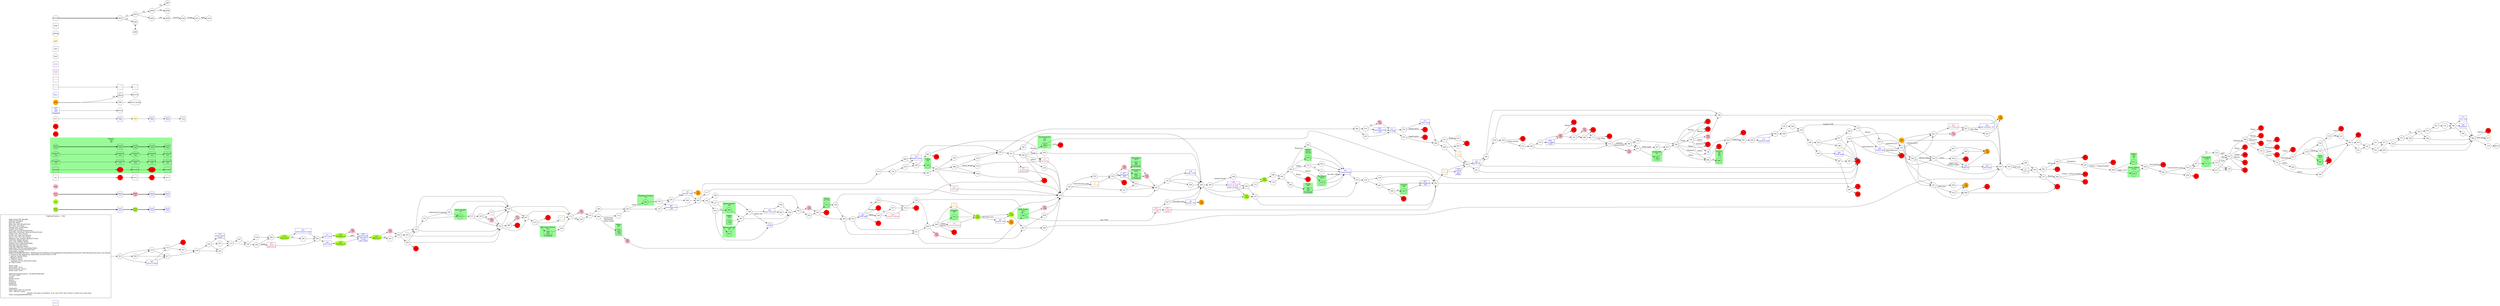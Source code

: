 digraph {
	// graph defaults
	rankdir=LR
	mclimit=50
	nodesep=.3 // changes horizontal separation of nodes
	ranksep=.4 // changes vertical separation of nodes
	node [height=.7
		width=.7
		shape=ellipse
		margin=0]
	edge[weight=5]
	stylesheet="../style.css"
	
	subgraph ShopMenu {
		node [fontcolor = "purple" shape = "rect" margin = 0.1]
		menu
	}

	// a box for a graph label
	// note that you can override the defaults set above
	title [label = "Fighting Fantasy --: Title\n\n \
		Light Green Fill: Benefits\l \
		Pink Fill: Penalties\l \
		Red Fill: Death\l \
		Blue Text: Key Items/Events\l \
		Red Text: Lost Items\l \
		Orange Text: Codewords\l \
		Purple Text: Shops\l \
		Blue Line: Forced Items/Events\l \
		Light Blue Text/Line: Optional Items/Events\l \
		Purple Line: Dice Events\l \
		Green Line: Stat Test Passed\l \
		Brown Line: Stat Test Failed\l \
		Magenta Line: Combat Related Events\l \
		Grey Text: Riddle Answer\l \
		Grey Line: Hidden Option\l \
		Orange Line: Codewords/Spells\l \
		Red Line: Possible Error\l \
		Gold Fill: Required Nodes\l \
		Light Blue Fill: Recommended Nodes\l \
		Gold Outline: Recommended Path\l \
		Green Box: Combat\l \
		SK/ST/LK/AT/AR/TM/CW/CL: Skill/Stamina/Luck/Attack Strength/Attack Round/Time/Consecutive Win Round/Consecutive Lose Round\l \
		?: Chance of this happening, depending on instructions in text\l \
		*: Special Combat Rules\l \
		-: Negative Status\l \
		+: Positive Status\l \
		^: Damage can be reduced by items\l \
		@: Take 2 items\l\l \
		Starts with:\l \
		Initial Skill: 1d+6\l \
		Initial Stamina: 2d+12\l \
		Initial Luck: 1d+6\l\l \
		skill/stamina/luck potion: +all SK/ST/LK&1ILK\l \
		10 meal: +4ST\l \
		sword\l \
		leather armor\l \
		lantern\l \
		tinderbox\l \
		backpack\l \
		2d+6 gold\l\l \
		Comments:\l \
		024*: Same stats as yourself\l \
		125*: -2ST per round\l \
		brooch: Can open it anywhere. If so, go to 343, then return to where you came from.
		Order: item/gold/AT/SK/ST/LK\l \
		"
		shape = "box"
		margin = 0.1]
		
	subgraph Boost {
		node [style = "filled" color = "greenyellow"]
		boo1 [label = "\N\n text"]
		boo3 [label = "\N\n text"]
		037 [label = "\N\n +2ST"]
		107 [label = "\N\n ISK=1d+4"]
		170 [label = "\N\n ILK=1d+6"]
		223 [label = "\N\n IST=2d+12"]
		245 [label = "\N\n +2LK"]
		286 [label = "\N\n +2ST"]
		357 [label = "\N\n IST=2d+12"]
		375 [label = "\N\n +4ST"]
		bstt
	}

	subgraph Damage {
		node [style = "filled" color = "pink"]
		dam1 [label = "\N\n text"]
		dam3 [label = "\N\n text"]
		060 [label = "\N\n -2ST"]
		090 [label = "\N\n -2ST"]
		130 [label = "\N\n -1ST"]
		139 [label = "\N\n -1SK"]
		184 [label = "\N\n -2ST"]
		130 [label = "\N\n -1ST"]
		201 [label = "\N\n -1ST"]
		204 [label = "\N\n -1ST"]
		218 [label = "\N\n -1ST"]
		260 [label = "\N\n -1ST"]
		274 [label = "\N\n -1ST"]
		316 [label = "\N\n -3ST"]
		340 [label = "\N\n -1ST"]
		354 [label = "\N\n -2ST"]
		358 [label = "\N\n -2ST"]
		371 [label = "\N\n -1ST"]
		374 [label = "\N\n -3ST"]
		399 [label = "\N\n -2ST"]
		ddgg
	}
	
	subgraph Death {
		node [style = "filled" color = "red"]
		ddt
		ddt2
		monddt
		monddt2
		005
		009
		013
		027
		028
		029
		031
		036
		038
		040
		046
		057
		072
		073
		082
		088
		091
		096
		098
		100
		120
		136
		140
		145
		146
		157
		174
		195
		196
		199
		203
		214
		219
		230
		235
		238
		246
		248
		249
		250
		283
		300
		304
		308
		311
		313
		320
		322
		335
		339
		353
		364
		368
		377
		385
		394
		395
		398
		ddtt
	}

	subgraph Key_Item {
		node [fontcolor = "blue" shape = "rect"]
		key1 [label = "\N\n info" tooltip = "info text"]
		key2 [label = "\N\n text"]
		key3 [label = "\N\n text"]
		key4 [fontcolor = "crimson" label = "\N\n -text"]
		boo2 [class = "bst" label = "\N\n text"]
		boo4 [class = "bst" label = "\N\n text"]
		boo5 [class = "bst" label = "\N\n text"]
		dam2 [class = "ddg" label = "\N\n text"]
		dam4 [class = "ddg" label = "\N\n text"]
		dam5 [class = "ddg" label = "\N\n text"]
		opt
		opt2 [class = "bst"]
		opt3 [class = "bst"]
		023 [class = "ddg" label = "\N\n bejewelled box\n -2ST"]
		030 [label = "\N\n greatsword\n haversack\n 5 meal\n roll 1 dice"]
		054 [label = "\N\n Merzei"]
		058 [fontcolor = "crimson" label = "\N\n -all items\n knife"]
		059 [class = "bst" label = "\N\n clay effigy\n +2ST"]
		065 [label = "\N\n silvery wound"]
		079 [label = "\N\n soggy scroll"]
		080 [label = "\N\n 1000 gold"]
		086 [fontcolor = "crimson" label = "\N\n -all weapons"]
		087 [label = "\N\n multicoloured scales"]
		099 [fontcolor = "crimson" label = "\N\n -brooch (Izkhao)"]
		114 [label = "\N\n snapped shaft"]
		121 [label = "\N\n roll 2 dice"]
		138 [label = "\N\n sword/\n axe/\n knife"]
		147 [label = "\N\n short sword\n shield"]
		152 [label = "\N\n brooch: 343"]
		154 [label = "\N\n bandit tattoo"]
		155 [fontcolor = "crimson" label = "\N\n -Merzei"]
		161 [label = "\N\n 25 gold"]
		173 [fontcolor = "crimson" label = "\N\n -all items"]
		187 [label = "\N\n brooch: 343"]
		200 [label = "\N\n roll 2 dice"]
		202 [label = "\N\n Chang whistle"]
		227 [class = "ddg" label = "\N\n dropped?\n -2ST"]
		237 [class = "ddg" label = "\N\n -2ST\n -4AT?\n (weapon)"]
		247 [class = "ddg" label = "\N\n shrivelled claw\n -2ST"]
		252 [class = "ddg" label = "\N\n battleplans\n -2ST"]
		262 [label = "\N\n 3000 gold"]
		269 [label = "\N\n meet merzei?"]
		275 [label = "\N\n silken mask"]
		277 [label = "\N\n Izkhao"]
		284 [label = "\N\n Credas idol"]
		321 [class = "bst" fontcolor = "crimson" label = "\N\n -shield\n ILK=1d+6"]
		325 [label = "\N\n brooch: 343"]
		326 [label = "\N\n small jar"]
		331 [label = "\N\n scroll?"]
		342 [label = "\N\n jade talisman: 237"]
		345 [fontcolor = "crimson" label = "\N\n -all items"]
		356 [fontcolor = "crimson" label = "\N\n -haversack\n -greatsword"]
		373 [label = "\N\n ears ring"]
		376 [fontcolor = "crimson" label = "\N\n -brooch (Izkhao)"]
		381 [class = "ddg" fontcolor = "crimson" label = "\N\n -all items\n -1SK"]
		383 [label = "\N\n lead army"]
		400 [label = "\N\n splinter"]
		kkyy
	}
	
	subgraph Key_Word {
		node [fontcolor = "grey" shape = "rect"]
		wrd1 [label = "\N\n text"]
		wrd2 [label = "\N\n text"]
		wrd3 [label = "\N\n text"]
		wwdd
	}
	
	subgraph Skill {
		node [fontcolor = "orange" shape = "rect"]
		047 [label = "\N\n Tiaohe"]
		105 [label = "\N\n Baopo"]
		118 [label = "\N\n Tiaohe"]
		281 [label = "\N\n Shangsuo"]
		397 [label = "\N\n Biantai"]
		wwdd
	}
	
	subgraph Shop {
		node [fontcolor = "purple" shape = "rect"]
		shop1 [label = "\N\n text"]
		205 [label = "\N\n sword: 100 gold\l meal: 30 gold\l meal: 30 gold\l"]
		shpp
	}
	
	subgraph Combat {
		style = "filled" color = "palegreen"
		subgraph cluster_00 {
			label = "Monster\n 0/0\n 0/0"
			mon1 [label = "\N\n text"]
			mon2 [shape = "rect" class = "kky" label = "\N\n text"]
			mon3 [label = "\N\n text"]
			mon4 [shape = "rect" class = "kky" label = "\N\n text"]
			mon5 [shape = "rect" class = "kky" label = "\N\n text"]
			monboo1 [class = "bst" label = "\N\n text"]
			monboo2 [shape = "rect" class = "bst kky" label = "\N\n text"]
			monboo3 [class = "bst" label = "\N\n text"]
			monboo4 [shape = "rect" class = "bst kky" label = "\N\n text"]
			monboo5 [shape = "rect" class = "bst kky" label = "\N\n text"]
			mondam1 [class = "ddg" label = "\N\n text"]
			mondam2 [shape = "rect" class = "ddg kky" label = "\N\n text"]
			mondam3 [class = "ddg" label = "\N\n text"]
			mondam4 [shape = "rect" class = "ddg kky" label = "\N\n text"]
			mondam5 [shape = "rect" class = "ddg kky" label = "\N\n text"]
			monopt [shape = "rect" class = "bst kky"]
			monddt
			monopt2 [shape = "rect" class = "bst kky"]
			monddt2
			monopt3 [shape = "rect" class = "bst kky"]
		}
		
		subgraph cluster_01 {
			label = "Soldier\n 6/5\n 5/6"
			011
		}
		
		subgraph cluster_02 {
			label = "Blinded Bandit\n 4/6"
			021
		}
		
		subgraph cluster_03 {
			label = "Mirror Image*\n ?/?"
			024
		}
		
		subgraph cluster_04 {
			label = "Feior\n 9/14"
			064
		}
		
		subgraph cluster_05 {
			label = "Robber\n Slaver\n 5/6 4/8"
			075
		}
		
		subgraph cluster_06 {
			label = "Shael-Beast\n 6/14"
			085 [shape = "rect" class = "kky" label = "\N\n -4AT?\n (!weapon)"]
		}
		
		subgraph cluster_07 {
			label = "Velkos\n 6/6"
			103 [class = "ddg" label = "\N\n -4AT\n -1ST"]
		}
		
		subgraph cluster_08 {
			label = "Velkos\n 6/6"
			109
		}
		
		subgraph cluster_09 {
			label = "Velkos\n 4/10"
			110 [class = "ddg" label = "\N\n -1ST"]
		}
		
		subgraph cluster_10 {
			label = "Sturramak\n 11/25"
			111
		}
		
		subgraph cluster_11 {
			label = "Polybleb*\n 5/7"
			125
		}
		
		subgraph cluster_12 {
			label = "Tamroth\n 6/8"
			135
		}
		
		subgraph cluster_13 {
			label = "Soseki\n 8/8"
			149 [shape = "rect" class = "kky" label = "\N\n -4AT?\n (!weapon)"]
		}
		
		subgraph cluster_14 {
			label = "Jungle Man\n 5/7"
			181 [label = "\N\n -4AT"]
		}
		
		subgraph cluster_15 {
			label = "Mutated Bandit\n 7/5\n 6/4"
			190 [label = "\N\n -4AT"]
		}
		
		subgraph cluster_16 {
			label = "Slaver\n 6/7 7/8"
			213
		}
		
		subgraph cluster_17 {
			label = "Feior's Officer\n 11/13"
			224
		}
		
		subgraph cluster_18 {
			label = "Man-Horse Mutant\n 8/11"
			228 [shape = "rect" class = "kky" label = "\N\n -4AT?\n (!weapon)"]
		}
		
		subgraph cluster_19 {
			label = "Pool Beast\n 10/15"
			270
		}
		
		subgraph cluster_20 {
			label = "Kreehul\n 6/8\n 5/8\n 7/7"
			289
		}
		
		subgraph cluster_21 {
			label = "Slave Trader\n 7/6"
			298
		}
		
		subgraph cluster_22 {
			label = "Jungle Man\n 5/7 6/6"
			298
		}
		
		subgraph cluster_23 {
			label = "Blinded Bandit\n 4/8"
			363
		}
		
		subgraph cluster_24 {
			label = "Shael-Beast\n 6/14"
			382 [shape = "rect" class = "kky" label = "\N\n -4AT?\n (!weapon)"]
		}
		
		subgraph cluster_25 {
			label = "Maddened Criminal\n 7/5"
			392
		}
		
		cbtt
	}
	
	subgraph Area_1 {
		node [style = "filled" color = "orange" fixedsize = true label = "To\n 343"]
		343 [label = "\N"]
		343.1
		343.2
		343.3
	}
	
	subgraph Area_2 {
		node [style = "filled" color = "orange" fixedsize = true label = "To\n 106"]
		106 [label = "\N"]
		106.1
		106.2
		106.3
	}
	
	subgraph Optional {
		node [shape = "rect" class = "opt kky"]
		opt [class = "opt kky"]
		monopt [class = "opt kky"]
		opt2 [class = "opt kky"]
		monopt2 [class = "opt kky"]
		opt3 [class = "opt kky"]
		monopt3 [class = "opt kky"]
		optt
	}
	
	subgraph Path {
		node [class = "path" penwidth = 3 color = "gold"]
		txt2
		key2 [class = "path"]
		wrd2 [class = "path"]
		key3
		wrd3
		boo3 [class = "path"]
		boo4 [class = "path bst"]
		boo5
		dam3 [class = "path"]
		dam4 [class = "path ddg"]
		dam5
		monboo3 [class = "path bst"]
		monboo4 [class = "path bst kky"]
		monboo5
		mondam3 [class = "path ddg"]
		mondam4 [class = "path ddg kky"]
		mondam5
		mon3 [class = "path"]
		mon4 [class = "path kky"]
		ddt2 [class = "path"]
		opt3 [class = "path opt kky"]
		monddt2 [class = "path"]
		monopt3 [class = "path opt kky"]
		pptt
	}
	
	subgraph Required {
		node [shape = "rect" class = "req kky"]
		key3 [class = "req kky"]
		wrd3 [class = "req kky"]
		boo5 [class = "req kky"]
		dam5 [class = "req kky"]
		monboo5 [class = "req kky"]
		mondam5 [class = "req kky"]
		mon5 [class = "req kky"]
		ending [class = "req" shape = "octagon"]
		071 [class = "req" shape = "octagon"]
	}
	
	subgraph Required2 {
		node [shape = "rect" class = "req2 kky"]
		req2 [class = "req2 kky"]
	}
	
	mon1 -> mon2 -> mon3 -> mon4 -> mon5 [penwidth = 3]
	boo1 -> boo2 -> boo3 -> boo4 -> boo5 [penwidth = 3]
	dam1 -> dam2 -> dam3 -> dam4 -> dam5 [penwidth = 3]
	txt1 -> key1 -> txt2 -> key2 -> key3 -> key4
	wrd1 -> wrd2 -> wrd3
	opt -> ddt -> opt2 -> ddt2 -> opt3
	monboo1 -> monboo2 -> monboo3 -> monboo4 -> monboo5
	mondam1 -> mondam2 -> mondam3 -> mondam4 -> mondam5
	monopt -> monddt -> monopt2 -> monddt2 -> monopt3

	myTitle -> z001 [penwidth = 3]
	z001 -> z002 [class = "dice" label = "1-3"]
	z001 -> z003 [class = "dice" label = "4-6"]
	z002 -> z004 [class = "pass" label = "LK"]
	z002 -> z005 [class = "fail"]
	z003 -> z006 [dir = "both"]
	z004 -> z007 [class = "req" label = "req"]
	z004 -> z008 [class = "opt" label = "-opt"]
	z005 -> z009 [class = "info" label = "info"]
	z009 -> z010 [class = "err" label = "error(?)"]
	z010 -> z011 [class = "cbt" label = "escape"]
	z011 -> z012 [class = "skl" label = "spell"]
	{
		rank = same
		z003
		z006
	}
	
	title -> 001
	001 -> 065
	001 -> 142
	001 -> 360
	002 -> 047
	002 -> 029
	003 -> 061
	003 -> 137
	004 -> 239
	005
	006 -> return_brooch
	007 -> 219
	007 -> 159
	008 -> 354
	008 -> 280
	009
	010 -> 175
	010 -> 097
	011 -> 169
	012 -> 356
	012 -> 182
	012 -> 258
	013
	014 -> 363 [class = "pass" label = "LK"]
	014 -> 331 [class = "fail"]
	015 -> 165
	016 -> 326
	016 -> 221
	017 -> 329
	017 -> 029
	018 -> 390
	019 -> 158
	019 -> 361
	020 -> 174
	020 -> 339
	021 -> 387
	022 -> 377 [class = "req" label = "bejewelled box"]
	022 -> 119
	023 -> 161
	024 -> 272
	025 -> 264
	026 -> 202
	027
	028
	029
	030 -> 107
	031
	032 -> 372
	032 -> 262
	033 -> 391 [class = "req" label = "small jar"]
	033 -> 214
	034 -> 292
	034 -> 247
	035 -> 382
	035 -> 361
	036
	037 -> 067
	037 -> 019
	038
	039 -> 283
	039 -> 132
	039 -> 379
	040
	041 -> 238
	042 -> 285
	042 -> 146
	042 -> 213
	043 -> 255 [class = "req" label = "clay effigy"]
	043 -> 342
	044 -> 286
	045 -> 232
	045 -> 215
	045 -> 117
	046
	047 -> 138
	047 -> 016
	048 -> 185
	049 -> 112
	049 -> 197
	050 -> 200
	050 -> 121
	051 -> 165
	052 -> 186
	052 -> 302
	053 -> 202
	054 -> 383
	054 -> 106.1
	055 -> 147
	055 -> 347
	055 -> 265
	056 -> 263
	057
	058 -> 002
	059 -> 399
	059 -> 131
	060 -> 019
	061 -> 346 [class = "req" label = "Merzei"]
	061 -> 250
	062 -> 239
	063 -> 238
	064 -> 219
	065 -> 217
	065 -> 315
	066 -> 289 [class = "pass" label = "LK"]
	066 -> 157 [class = "fail"]
	067 -> 305
	067 -> 209
	068 -> 311
	068 -> 335
	069 -> 154
	069 -> 369
	070 -> 310
	071
	072
	073
	074 -> 312
	075 -> 202
	076 -> 324
	076 -> 148
	077 -> 233 [class = "pass" label = "3dST"]
	077 -> 129 [class = "fail"]
	078 -> 384
	078 -> 189
	079 -> 263
	080 -> 029
	080 -> 126
	081 -> 299
	081 -> 252
	082
	083 -> 219
	084 -> 398
	084 -> 173
	085 -> 218
	086 -> 043
	087 -> 050
	088
	089 -> 290
	089 -> 210
	090 -> 148
	091
	092 -> 183 [class = "req" label = "multicoloured scales"]
	092 -> 259
	093 -> 175
	094 -> 028 [class = "req" label = "Credas + Sitting Prophet"]
	094 -> 304
	095 -> 243
	095 -> 319
	096
	097 -> 212
	097 -> 175
	098
	099 -> 312
	100
	101 -> 035
	101 -> 361
	102 -> 219
	102 -> 264
	103 -> 060
	104 -> 266 [class = "pass" label = "LK"]
	104 -> 316 [class = "fail"]
	105 -> 245
	106 -> 191
	106 -> 279 [class = "opt" label = "Merzei name"]
	106 -> 216
	106 -> 349
	106 -> 261
	107 -> 303 [class = "pass" label = "SK"]
	107 -> 204 [class = "fail"]
	108 -> 366
	109 -> 267
	110 -> 387
	111 -> 323
	112 -> 286
	113 -> 207
	113 -> 334
	114 -> 393
	115 -> 312
	116 -> 001.2
	117 -> 019
	118 -> 016
	119 -> 279
	119 -> 349
	119 -> 191
	119 -> 261
	120
	121 -> 223
	122 -> 083 [class = "skl" label = "Baopo"]
	122 -> 396 [class = "opt" label = "Izkhao"]
	122 -> 246 [class = "skl" label = "Tiaohe"]
	122 -> 007 [class = "skl" label = "Shangsuo"]
	123 -> 173
	124 -> 033
	125 -> 245
	126 -> 377 [class = "req" label = "bejewelled box"]
	126 -> 029
	126 -> 119
	127 -> 292
	127 -> 247
	128 -> 358
	128 -> 227 [class = "pass" label = "LK"]
	128 -> 322 [class = "fail"]
	129 -> 195
	130 -> 042
	131 -> 306 [class = "req" label = "small jar"]
	131 -> 231
	131 -> 374 [class = "opt" label = "Chang whistle"]
	132 -> 351
	132 -> 010
	132 -> 379
	133 -> 344
	134 -> 234
	134 -> 365
	135 -> 252
	136
	137 -> 094 [class = "req" label = "Merzei"]
	137 -> 335
	138 -> 016
	139 -> 019
	140
	141 -> 330
	141 -> 079
	141 -> 263
	142 -> 217
	142 -> 315
	143 -> 216
	143 -> 244
	144 -> 336
	145
	146
	147 -> 113
	148 -> 216
	149 -> 202
	150 -> 019
	151 -> 229 [class = "pass" label = "LK"]
	151 -> 188 [class = "fail"]
	152 -> 343.1
	152 -> 045
	153 -> 399
	153 -> 059
	154 -> 336
	155 -> 003
	156 -> 265
	156 -> 055
	157
	158 -> 281 [class = "req" label = "multicoloured scales"]
	158 -> 341
	158 -> 101
	159 -> 332
	159 -> 064
	159 -> 102 [class = "opt" label = "Izkhao"]
	160 -> 394
	160 -> 285
	161 -> 378
	161 -> 307
	162 -> 320
	162 -> 268
	162 -> 054
	163 -> 132
	163 -> 379
	164 -> 044 [class = "req" label = "dropped forest"]
	164 -> 205
	165 -> 211
	165 -> 241
	166 -> 352
	167 -> 187 [class = "req" label = "shrivelled claw"]
	167 -> 263
	168 -> 019
	169 -> 364 [class = "req" label = "mercenaries"]
	169 -> 092
	170 -> 295 [class = "pass" label = "LK"]
	170 -> 087 [class = "fail"]
	171 -> 131 [class = "req" label = "clay effigy"]
	171 -> 300
	172 -> 220
	173 -> 019
	174
	175 -> 236 [class = "pass" label = "LK"]
	175 -> 340 [class = "fail"]
	176 -> 284 [class = "skl" label = "Biantai"]
	176 -> 022
	177 -> 010
	177 -> 379
	178 -> 052
	179 -> 025 [class = "dice" label = "odd"]
	179 -> 145 [class = "dice" label = "even"]
	180 -> 331 [class = "req" label = "spiked club"]
	180 -> 269
	181 -> 257
	182 -> 263
	183 -> 077
	183 -> 327
	184 -> 030
	185 -> 176 [class = "req" label = "snapped shaft"]
	185 -> 296
	186 -> 075
	186 -> 270 [class = "skl" label = "Biantai"]
	186 -> 333 [class = "opt" label = "Izkhao"]
	186 -> 026 [class = "skl" label = "Shangsuo"]
	186 -> 313 [class = "skl" label = "Baopo"]
	187 -> 343.2
	187 -> 263
	188 -> 359
	188 -> 229
	189 -> 220
	190 -> 385 [class = "dice" label = "4+4"]
	190 -> 029
	191 -> 370 [class = "opt" label = "1000 gold"]
	191 -> 226
	191 -> 106.2
	192 -> 298
	192 -> 008
	193 -> 090
	193 -> 013
	193 -> 124 [class = "skl" label = "Shangsuo"]
	193 -> 066 [class = "opt" label = "Izkhao"]
	193 -> 096 [class = "skl" label = "Biantai"]
	193 -> 235 [class = "skl" label = "Baopo"]
	194 -> 024
	194 -> 010
	195
	196
	197 -> 002
	197 -> 070
	198 -> 029
	199
	200 -> 357
	201 -> 161
	202 -> 002
	202 -> 070
	203
	204 -> 242
	205 -> 049
	205 -> 375
	206 -> 114
	206 -> 393
	207 -> 334
	208 -> 003
	209 -> 019
	210 -> 041 [class = "skl" label = "Baopo"]
	210 -> 118
	211 -> 271
	212 -> 136
	212 -> 397
	212 -> 228
	213 -> 160
	214
	215 -> 134
	215 -> 069
	216 -> 355
	216 -> 137
	217 -> 156
	218 -> 361
	219
	220 -> 392 [class = "opt" label = "sword"]
	220 -> 127
	221 -> 240
	221 -> 029
	222 -> 017
	222 -> 198
	223 -> 030 [class = "pass" label = "4dST"]
	223 -> 184 [class = "fail"]
	224 -> 169
	225 -> 336
	226 -> 106.2
	227 -> 035
	228 -> 093
	229 -> 359
	229 -> 253
	230
	231 -> 337 [class = "opt" label = "silken mask"]
	231 -> 181
	232 -> 166
	232 -> 014
	232 -> 317
	233 -> 368 [class = "skl" label = "Biantai"]
	233 -> 031 [class = "skl" label = "Baopo"]
	233 -> 098 [class = "skl" label = "Tiaohe"]
	233 -> 380 [class = "skl" label = "Shangsuo"]
	233 -> 195
	234 -> 154
	234 -> 369
	235
	236 -> 078
	237 -> return
	238
	239 -> 352
	240 -> 148
	240 -> 076
	241 -> 293
	241 -> 271
	242 -> 039
	242 -> 163
	242 -> 132
	243 -> 161
	244 -> 185
	245 -> 325 [class = "req" label = "shrivelled claw"]
	245 -> 037
	246
	247 -> 045
	248
	249
	250
	251 -> 202
	252 -> 002
	253 -> 301
	253 -> 344
	254 -> 321 [class = "req" label = "shield"]
	254 -> 390
	255 -> 106.3
	256 -> 042
	257 -> 366
	258 -> 394
	258 -> 173
	258 -> 150 [class = "opt" label = "Izkhao"]
	258 -> 056 [class = "skl" label = "Baopo"]
	258 -> 190 [class = "skl" label = "Biantai"]
	259 -> 036
	259 -> 327
	260 -> 010
	260 -> 379
	261 -> 086
	261 -> 274
	262 -> 338 [class = "opt" label = "Izkhao"]
	262 -> 120 [class = "skl" label = "Biantai"]
	262 -> 074 [class = "pass" label = "SK"]
	262 -> 091 [class = "fail"]
	263 -> 049
	263 -> 164
	263 -> 375
	264 -> 088
	264 -> 015
	264 -> 051
	265 -> 113
	266 -> 038
	266 -> 171
	267 -> 345
	267 -> 168
	267 -> 144
	267 -> 388
	268 -> 106.1
	269 -> 004
	269 -> 062
	270 -> 202 [class = "cbt" label = "flee after 2AR"]
	270 -> 202
	271 -> 318
	271 -> 151
	272 -> 309
	272 -> 010
	272 -> 379
	273 -> 294
	274 -> 043
	275 -> 089
	276 -> 203 [class = "skl" label = "Shangsuo"]
	276 -> 046 [class = "skl" label = "Baopo"]
	276 -> 353 [class = "skl" label = "Tiaohe"]
	276 -> 122 [class = "skl" label = "Biantai"]
	277 -> return2
	278 -> 002
	279 -> 054 [class = "req" label = "spiked club/\n jewelled dagger"]
	279 -> 162 [class = "req" label = "scroll"]
	279 -> 291
	280 -> 027 [class = "skl" label = "Biantai"]
	280 -> 376 [class = "opt" label = "Izkhao"]
	280 -> 125
	280 -> 105
	281 -> 128
	282 -> 389
	283
	284 -> 377 [class = "req" label = "bejewelled box"]
	284 -> 119
	285 -> 032
	285 -> 372
	286 -> 178
	286 -> 348
	287 -> 350
	287 -> 020
	288 -> 072
	288 -> 371
	289 -> 033
	290 -> 016
	290 -> 063
	291 -> 106.1
	292 -> 152 [class = "pass" label = "LK"]
	292 -> 328 [class = "fail"]
	293 -> 389
	294 -> 153
	294 -> 131
	295 -> 050
	296 -> 362
	296 -> 222
	297 -> 386 [class = "req" label = "Credas + Sitting Prophet"]
	297 -> 073
	298 -> 381 [class = "cbt" label = "lose >6ST"]
	298 -> 139
	299 -> 135 [class = "pass" label = "LK"]
	299 -> 009 [class = "fail"]
	300
	301 -> 344
	301 -> 133
	302 -> 149
	303 -> 242
	304
	305 -> 216
	306 -> 108
	306 -> 231
	307 -> 230 [class = "req" label = "bandit tattoo"]
	307 -> 089
	308
	309 -> 260 [class = "pass" label = "SK"]
	309 -> 177 [class = "fail"]
	310 -> 081
	310 -> 278
	311
	312 -> 082
	312 -> 192
	313
	314 -> 233 [class = "pass" label = "3dST"]
	314 -> 129 [class = "fail"]
	315 -> 249
	315 -> 367
	316 -> 038
	316 -> 171
	317 -> 021
	317 -> 180
	318 -> 389
	318 -> 151
	319 -> 201 [class = "pass" label = "LK"]
	319 -> 023 [class = "fail"]
	320
	321 -> 050
	322
	323 -> 233 [class = "pass" label = "3dST"]
	323 -> 129 [class = "fail"]
	324 -> 273 [class = "opt" label = "Chang whistle"]
	324 -> 199
	325 -> 343.3
	325 -> 037
	326 -> 240
	326 -> 029
	327 -> 314 [class = "pass" label = "LK"]
	327 -> 111 [class = "fail"]
	328 -> 045
	329 -> 176
	330 -> 263
	331 -> 239
	332 -> 179
	332 -> 219
	333 -> 251 [class = "pass" label = "LK"]
	333 -> 053 [class = "fail"]
	334 -> 254
	334 -> 018
	335
	336 -> 095
	336 -> 012
	337 -> 257
	338 -> 115 [class = "pass" label = "LK"]
	338 -> 099 [class = "fail"]
	339
	340 -> 078
	341 -> 128
	342 -> 106.3
	343 -> 277 [class = "pass" label = "LK"]
	343 -> 006 [class = "fail"]
	344 -> 373
	344 -> 282
	344 -> 400
	345 -> 019
	346 -> 297 [class = "req" label = "battleplans"]
	346 -> 100
	347 -> 113
	348 -> 052
	349 -> 191
	349 -> 279 [class = "opt" label = "Merzei name"]
	349 -> 216
	349 -> 261
	350 -> 029
	351 -> 194 [class = "req" label = "multicoloured scales"]
	351 -> 024
	352 -> 256 [class = "pass" label = "LK"]
	352 -> 130 [class = "fail"]
	353
	354 -> 067
	355 -> 155 [class = "req" label = "lead army"]
	355 -> 208
	356 -> 019
	357 -> 030
	358 -> 085
	359 -> 389
	360 -> 217
	360 -> 142
	361 -> 141
	361 -> 263
	362 -> 080
	362 -> 287
	363 -> 387
	364
	365 -> 267
	366 -> 013
	366 -> 066 [class = "opt" label = "Izkhao"]
	366 -> 096 [class = "skl" label = "Biantai"]
	366 -> 193 [class = "skl" label = "Tiaohe"]
	366 -> 124 [class = "skl" label = "Shangsuo"]
	366 -> 235 [class = "skl" label = "Baopo"]
	367 -> 156
	368
	369 -> 109
	369 -> 084
	370 -> 068
	370 -> 106.2
	371 -> 097
	372 -> 298
	372 -> 008
	373 -> 389
	374 -> 231
	375 -> 197
	376 -> 245
	377
	378 -> 196 [class = "req" label = "bandit tattoo"]
	378 -> 275
	379 -> 097
	379 -> 288
	379 -> 010
	380 -> 057 [class = "skl" label = "Baopo"]
	380 -> 276 [class = "skl" label = "Tiaohe"]
	380 -> 140 [class = "skl" label = "Biantai"]
	380 -> 308 [class = "skl" label = "Shangsuo"]
	381 -> 167
	381 -> 058
	382 -> 218
	383 -> 216
	384 -> 103 [class = "req" label = "greatsword/\n haversack/\n silvery wound"]
	384 -> 172
	385
	386 -> 224 [class = "req" label = "soggy scroll"]
	386 -> 011
	387 -> 239
	387 -> 180
	388 -> 123 [class = "req" label = "silvery wound"]
	388 -> 168
	388 -> 225
	389 -> 040 [class = "req" label = "splinter"]
	389 -> 071 [class = "req" label = "ears ring"]
	389 -> 116
	390 -> 170
	391 -> 206
	392 -> 034
	393 -> 048
	393 -> 143
	394
	395
	396 -> 219
	396 -> 264
	397 -> 175
	398
	399 -> 104
	399 -> 005
	399 -> 248 [class = "opt" label = "Izkhao"]
	400 -> 389

/*
	001 [fontsize=25]
	002 [fontsize=25]
	003 [fontsize=25]
	004 [fontsize=25]
	005 [fontsize=25]
	006 [fontsize=25]
	007 [fontsize=25]
	008 [fontsize=25]
	009 [fontsize=25]
	010 [fontsize=25]
	011 [fontsize=25]
	012 [fontsize=25]
	013 [fontsize=25]
	014 [fontsize=25]
	015 [fontsize=25]
	016 [fontsize=25]
	017 [fontsize=25]
	018 [fontsize=25]
	019 [fontsize=25]
	020 [fontsize=25]
	021 [fontsize=25]
	022 [fontsize=25]
	023 [fontsize=25]
	024 [fontsize=25]
	025 [fontsize=25]
	026 [fontsize=25]
	027 [fontsize=25]
	028 [fontsize=25]
	029 [fontsize=25]
	030 [fontsize=25]
	031 [fontsize=25]
	032 [fontsize=25]
	033 [fontsize=25]
	034 [fontsize=25]
	035 [fontsize=25]
	036 [fontsize=25]
	037 [fontsize=25]
	038 [fontsize=25]
	039 [fontsize=25]
	040 [fontsize=25]
	041 [fontsize=25]
	042 [fontsize=25]
	043 [fontsize=25]
	044 [fontsize=25]
	045 [fontsize=25]
	046 [fontsize=25]
	047 [fontsize=25]
	048 [fontsize=25]
	049 [fontsize=25]
	050 [fontsize=25]
	051 [fontsize=25]
	052 [fontsize=25]
	053 [fontsize=25]
	054 [fontsize=25]
	055 [fontsize=25]
	056 [fontsize=25]
	057 [fontsize=25]
	058 [fontsize=25]
	059 [fontsize=25]
	060 [fontsize=25]
	061 [fontsize=25]
	062 [fontsize=25]
	063 [fontsize=25]
	064 [fontsize=25]
	065 [fontsize=25]
	066 [fontsize=25]
	067 [fontsize=25]
	068 [fontsize=25]
	069 [fontsize=25]
	070 [fontsize=25]
	071 [fontsize=25]
	072 [fontsize=25]
	073 [fontsize=25]
	074 [fontsize=25]
	075 [fontsize=25]
	076 [fontsize=25]
	077 [fontsize=25]
	078 [fontsize=25]
	079 [fontsize=25]
	080 [fontsize=25]
	081 [fontsize=25]
	082 [fontsize=25]
	083 [fontsize=25]
	084 [fontsize=25]
	085 [fontsize=25]
	086 [fontsize=25]
	087 [fontsize=25]
	088 [fontsize=25]
	089 [fontsize=25]
	090 [fontsize=25]
	091 [fontsize=25]
	092 [fontsize=25]
	093 [fontsize=25]
	094 [fontsize=25]
	095 [fontsize=25]
	096 [fontsize=25]
	097 [fontsize=25]
	098 [fontsize=25]
	099 [fontsize=25]
	100 [fontsize=25]
	101 [fontsize=25]
	102 [fontsize=25]
	103 [fontsize=25]
	104 [fontsize=25]
	105 [fontsize=25]
	106 [fontsize=25]
	107 [fontsize=25]
	108 [fontsize=25]
	109 [fontsize=25]
	110 [fontsize=25]
	111 [fontsize=25]
	112 [fontsize=25]
	113 [fontsize=25]
	114 [fontsize=25]
	115 [fontsize=25]
	116 [fontsize=25]
	117 [fontsize=25]
	118 [fontsize=25]
	119 [fontsize=25]
	120 [fontsize=25]
	121 [fontsize=25]
	122 [fontsize=25]
	123 [fontsize=25]
	124 [fontsize=25]
	125 [fontsize=25]
	126 [fontsize=25]
	127 [fontsize=25]
	128 [fontsize=25]
	129 [fontsize=25]
	130 [fontsize=25]
	131 [fontsize=25]
	132 [fontsize=25]
	133 [fontsize=25]
	134 [fontsize=25]
	135 [fontsize=25]
	136 [fontsize=25]
	137 [fontsize=25]
	138 [fontsize=25]
	139 [fontsize=25]
	140 [fontsize=25]
	141 [fontsize=25]
	142 [fontsize=25]
	143 [fontsize=25]
	144 [fontsize=25]
	145 [fontsize=25]
	146 [fontsize=25]
	147 [fontsize=25]
	148 [fontsize=25]
	149 [fontsize=25]
	150 [fontsize=25]
	151 [fontsize=25]
	152 [fontsize=25]
	153 [fontsize=25]
	154 [fontsize=25]
	155 [fontsize=25]
	156 [fontsize=25]
	157 [fontsize=25]
	158 [fontsize=25]
	159 [fontsize=25]
	160 [fontsize=25]
	161 [fontsize=25]
	162 [fontsize=25]
	163 [fontsize=25]
	164 [fontsize=25]
	165 [fontsize=25]
	166 [fontsize=25]
	167 [fontsize=25]
	168 [fontsize=25]
	169 [fontsize=25]
	170 [fontsize=25]
	171 [fontsize=25]
	172 [fontsize=25]
	173 [fontsize=25]
	174 [fontsize=25]
	175 [fontsize=25]
	176 [fontsize=25]
	177 [fontsize=25]
	178 [fontsize=25]
	179 [fontsize=25]
	180 [fontsize=25]
	181 [fontsize=25]
	182 [fontsize=25]
	183 [fontsize=25]
	184 [fontsize=25]
	185 [fontsize=25]
	186 [fontsize=25]
	187 [fontsize=25]
	188 [fontsize=25]
	189 [fontsize=25]
	190 [fontsize=25]
	191 [fontsize=25]
	192 [fontsize=25]
	193 [fontsize=25]
	194 [fontsize=25]
	195 [fontsize=25]
	196 [fontsize=25]
	197 [fontsize=25]
	198 [fontsize=25]
	199 [fontsize=25]
	200 [fontsize=25]
	201 [fontsize=25]
	202 [fontsize=25]
	203 [fontsize=25]
	204 [fontsize=25]
	205 [fontsize=25]
	206 [fontsize=25]
	207 [fontsize=25]
	208 [fontsize=25]
	209 [fontsize=25]
	210 [fontsize=25]
	211 [fontsize=25]
	212 [fontsize=25]
	213 [fontsize=25]
	214 [fontsize=25]
	215 [fontsize=25]
	216 [fontsize=25]
	217 [fontsize=25]
	218 [fontsize=25]
	219 [fontsize=25]
	220 [fontsize=25]
	221 [fontsize=25]
	222 [fontsize=25]
	223 [fontsize=25]
	224 [fontsize=25]
	225 [fontsize=25]
	226 [fontsize=25]
	227 [fontsize=25]
	228 [fontsize=25]
	229 [fontsize=25]
	230 [fontsize=25]
	231 [fontsize=25]
	232 [fontsize=25]
	233 [fontsize=25]
	234 [fontsize=25]
	235 [fontsize=25]
	236 [fontsize=25]
	237 [fontsize=25]
	238 [fontsize=25]
	239 [fontsize=25]
	240 [fontsize=25]
	241 [fontsize=25]
	242 [fontsize=25]
	243 [fontsize=25]
	244 [fontsize=25]
	245 [fontsize=25]
	246 [fontsize=25]
	247 [fontsize=25]
	248 [fontsize=25]
	249 [fontsize=25]
	250 [fontsize=25]
	251 [fontsize=25]
	252 [fontsize=25]
	253 [fontsize=25]
	254 [fontsize=25]
	255 [fontsize=25]
	256 [fontsize=25]
	257 [fontsize=25]
	258 [fontsize=25]
	259 [fontsize=25]
	260 [fontsize=25]
	261 [fontsize=25]
	262 [fontsize=25]
	263 [fontsize=25]
	264 [fontsize=25]
	265 [fontsize=25]
	266 [fontsize=25]
	267 [fontsize=25]
	268 [fontsize=25]
	269 [fontsize=25]
	270 [fontsize=25]
	271 [fontsize=25]
	272 [fontsize=25]
	273 [fontsize=25]
	274 [fontsize=25]
	275 [fontsize=25]
	276 [fontsize=25]
	277 [fontsize=25]
	278 [fontsize=25]
	279 [fontsize=25]
	280 [fontsize=25]
	281 [fontsize=25]
	282 [fontsize=25]
	283 [fontsize=25]
	284 [fontsize=25]
	285 [fontsize=25]
	286 [fontsize=25]
	287 [fontsize=25]
	288 [fontsize=25]
	289 [fontsize=25]
	290 [fontsize=25]
	291 [fontsize=25]
	292 [fontsize=25]
	293 [fontsize=25]
	294 [fontsize=25]
	295 [fontsize=25]
	296 [fontsize=25]
	297 [fontsize=25]
	298 [fontsize=25]
	299 [fontsize=25]
	300 [fontsize=25]
	301 [fontsize=25]
	302 [fontsize=25]
	303 [fontsize=25]
	304 [fontsize=25]
	305 [fontsize=25]
	306 [fontsize=25]
	307 [fontsize=25]
	308 [fontsize=25]
	309 [fontsize=25]
	310 [fontsize=25]
	311 [fontsize=25]
	312 [fontsize=25]
	313 [fontsize=25]
	314 [fontsize=25]
	315 [fontsize=25]
	316 [fontsize=25]
	317 [fontsize=25]
	318 [fontsize=25]
	319 [fontsize=25]
	320 [fontsize=25]
	321 [fontsize=25]
	322 [fontsize=25]
	323 [fontsize=25]
	324 [fontsize=25]
	325 [fontsize=25]
	326 [fontsize=25]
	327 [fontsize=25]
	328 [fontsize=25]
	329 [fontsize=25]
	330 [fontsize=25]
	331 [fontsize=25]
	332 [fontsize=25]
	333 [fontsize=25]
	334 [fontsize=25]
	335 [fontsize=25]
	336 [fontsize=25]
	337 [fontsize=25]
	338 [fontsize=25]
	339 [fontsize=25]
	340 [fontsize=25]
	341 [fontsize=25]
	342 [fontsize=25]
	343 [fontsize=25]
	344 [fontsize=25]
	345 [fontsize=25]
	346 [fontsize=25]
	347 [fontsize=25]
	348 [fontsize=25]
	349 [fontsize=25]
	350 [fontsize=25]
	351 [fontsize=25]
	352 [fontsize=25]
	353 [fontsize=25]
	354 [fontsize=25]
	355 [fontsize=25]
	356 [fontsize=25]
	357 [fontsize=25]
	358 [fontsize=25]
	359 [fontsize=25]
	360 [fontsize=25]
	361 [fontsize=25]
	362 [fontsize=25]
	363 [fontsize=25]
	364 [fontsize=25]
	365 [fontsize=25]
	366 [fontsize=25]
	367 [fontsize=25]
	368 [fontsize=25]
	369 [fontsize=25]
	370 [fontsize=25]
	371 [fontsize=25]
	372 [fontsize=25]
	373 [fontsize=25]
	374 [fontsize=25]
	375 [fontsize=25]
	376 [fontsize=25]
	377 [fontsize=25]
	378 [fontsize=25]
	379 [fontsize=25]
	380 [fontsize=25]
	381 [fontsize=25]
	382 [fontsize=25]
	383 [fontsize=25]
	384 [fontsize=25]
	385 [fontsize=25]
	386 [fontsize=25]
	387 [fontsize=25]
	388 [fontsize=25]
	389 [fontsize=25]
	390 [fontsize=25]
	391 [fontsize=25]
	392 [fontsize=25]
	393 [fontsize=25]
	394 [fontsize=25]
	395 [fontsize=25]
	396 [fontsize=25]
	397 [fontsize=25]
	398 [fontsize=25]
	399 [fontsize=25]
	400 [fontsize=25]
	401 [fontsize=25]
	402 [fontsize=25]
	403 [fontsize=25]
	404 [fontsize=25]
	405 [fontsize=25]
	406 [fontsize=25]
	407 [fontsize=25]
	408 [fontsize=25]
	409 [fontsize=25]
	410 [fontsize=25]
	411 [fontsize=25]
	412 [fontsize=25]
	413 [fontsize=25]
	414 [fontsize=25]
	415 [fontsize=25]
	416 [fontsize=25]
	417 [fontsize=25]
	418 [fontsize=25]
	419 [fontsize=25]
	420 [fontsize=25]
	421 [fontsize=25]
	422 [fontsize=25]
	423 [fontsize=25]
	424 [fontsize=25]
	425 [fontsize=25]
	426 [fontsize=25]
	427 [fontsize=25]
	428 [fontsize=25]
	429 [fontsize=25]
	430 [fontsize=25]
	431 [fontsize=25]
	432 [fontsize=25]
	433 [fontsize=25]
	434 [fontsize=25]
	435 [fontsize=25]
	436 [fontsize=25]
	437 [fontsize=25]
	438 [fontsize=25]
	439 [fontsize=25]
	440 [fontsize=25]
	441 [fontsize=25]
	442 [fontsize=25]
	443 [fontsize=25]
	444 [fontsize=25]
	445 [fontsize=25]
	446 [fontsize=25]
	447 [fontsize=25]
	448 [fontsize=25]
	449 [fontsize=25]
	450 [fontsize=25]
	451 [fontsize=25]
	452 [fontsize=25]
	453 [fontsize=25]
	454 [fontsize=25]
	455 [fontsize=25]
	456 [fontsize=25]
	457 [fontsize=25]
	458 [fontsize=25]
	459 [fontsize=25]
	460 [fontsize=25]
	461 [fontsize=25]
	462 [fontsize=25]
	463 [fontsize=25]
	464 [fontsize=25]
	465 [fontsize=25]
	466 [fontsize=25]
	467 [fontsize=25]
	468 [fontsize=25]
	469 [fontsize=25]
	470 [fontsize=25]
	471 [fontsize=25]
	472 [fontsize=25]
	473 [fontsize=25]
	474 [fontsize=25]
	475 [fontsize=25]
	476 [fontsize=25]
	477 [fontsize=25]
	478 [fontsize=25]
	479 [fontsize=25]
	480 [fontsize=25]
	481 [fontsize=25]
	482 [fontsize=25]
	483 [fontsize=25]
	484 [fontsize=25]
	485 [fontsize=25]
	486 [fontsize=25]
	487 [fontsize=25]
	488 [fontsize=25]
	489 [fontsize=25]
	490 [fontsize=25]
	491 [fontsize=25]
	492 [fontsize=25]
	493 [fontsize=25]
	494 [fontsize=25]
	495 [fontsize=25]
	496 [fontsize=25]
	497 [fontsize=25]
	498 [fontsize=25]
	499 [fontsize=25]
	500 [fontsize=25]
	501 [fontsize=25]
	502 [fontsize=25]
	503 [fontsize=25]
	504 [fontsize=25]
	505 [fontsize=25]
	506 [fontsize=25]
	507 [fontsize=25]
	508 [fontsize=25]
	509 [fontsize=25]
	510 [fontsize=25]
	511 [fontsize=25]
	512 [fontsize=25]
	513 [fontsize=25]
	514 [fontsize=25]
	515 [fontsize=25]
	516 [fontsize=25]
	517 [fontsize=25]
	518 [fontsize=25]
	519 [fontsize=25]
	520 [fontsize=25]
	521 [fontsize=25]
	522 [fontsize=25]
	523 [fontsize=25]
	524 [fontsize=25]
	525 [fontsize=25]
	526 [fontsize=25]
	527 [fontsize=25]
	528 [fontsize=25]
	529 [fontsize=25]
	530 [fontsize=25]
	531 [fontsize=25]
	532 [fontsize=25]
	533 [fontsize=25]
	534 [fontsize=25]
	535 [fontsize=25]
	536 [fontsize=25]
	537 [fontsize=25]
	538 [fontsize=25]
	539 [fontsize=25]
	540 [fontsize=25]
	541 [fontsize=25]
	542 [fontsize=25]
	543 [fontsize=25]
	544 [fontsize=25]
	545 [fontsize=25]
	546 [fontsize=25]
	547 [fontsize=25]
	548 [fontsize=25]
	549 [fontsize=25]
	550 [fontsize=25]
	551 [fontsize=25]
	552 [fontsize=25]
	553 [fontsize=25]
	554 [fontsize=25]
	555 [fontsize=25]
	556 [fontsize=25]
	557 [fontsize=25]
	558 [fontsize=25]
	559 [fontsize=25]
	560 [fontsize=25]
	561 [fontsize=25]
	562 [fontsize=25]
	563 [fontsize=25]
	564 [fontsize=25]
	565 [fontsize=25]
	566 [fontsize=25]
	567 [fontsize=25]
	568 [fontsize=25]
	569 [fontsize=25]
	570 [fontsize=25]
	571 [fontsize=25]
	572 [fontsize=25]
	573 [fontsize=25]
	574 [fontsize=25]
	575 [fontsize=25]
	576 [fontsize=25]
	577 [fontsize=25]
	578 [fontsize=25]
	579 [fontsize=25]
	580 [fontsize=25]
	581 [fontsize=25]
	582 [fontsize=25]
	583 [fontsize=25]
	584 [fontsize=25]
	585 [fontsize=25]
	586 [fontsize=25]
	587 [fontsize=25]
	588 [fontsize=25]
	589 [fontsize=25]
	590 [fontsize=25]
	591 [fontsize=25]
	592 [fontsize=25]
	593 [fontsize=25]
	594 [fontsize=25]
	595 [fontsize=25]
	596 [fontsize=25]
	597 [fontsize=25]
	598 [fontsize=25]
	599 [fontsize=25]
	600 [fontsize=25]
	601 [fontsize=25]
	602 [fontsize=25]
	603 [fontsize=25]
	604 [fontsize=25]
	605 [fontsize=25]
	606 [fontsize=25]
	607 [fontsize=25]
	608 [fontsize=25]
	609 [fontsize=25]
	610 [fontsize=25]
	611 [fontsize=25]
	612 [fontsize=25]
	613 [fontsize=25]
	614 [fontsize=25]
	615 [fontsize=25]
	616 [fontsize=25]
	617 [fontsize=25]
	618 [fontsize=25]
	619 [fontsize=25]
	620 [fontsize=25]
	621 [fontsize=25]
	622 [fontsize=25]
	623 [fontsize=25]
	624 [fontsize=25]
	625 [fontsize=25]
	626 [fontsize=25]
	627 [fontsize=25]
	628 [fontsize=25]
	629 [fontsize=25]
	630 [fontsize=25]
	631 [fontsize=25]
	632 [fontsize=25]
	633 [fontsize=25]
	634 [fontsize=25]
	635 [fontsize=25]
	636 [fontsize=25]
	637 [fontsize=25]
	638 [fontsize=25]
	639 [fontsize=25]
	640 [fontsize=25]
	641 [fontsize=25]
	642 [fontsize=25]
	643 [fontsize=25]
	644 [fontsize=25]
	645 [fontsize=25]
	646 [fontsize=25]
	647 [fontsize=25]
	648 [fontsize=25]
	649 [fontsize=25]
	650 [fontsize=25]
	651 [fontsize=25]
	652 [fontsize=25]
	653 [fontsize=25]
	654 [fontsize=25]
	655 [fontsize=25]
	656 [fontsize=25]
	657 [fontsize=25]
	658 [fontsize=25]
	659 [fontsize=25]
	660 [fontsize=25]
	661 [fontsize=25]
	662 [fontsize=25]
	663 [fontsize=25]
	664 [fontsize=25]
	665 [fontsize=25]
	666 [fontsize=25]
	667 [fontsize=25]
	668 [fontsize=25]
	669 [fontsize=25]
	670 [fontsize=25]
	671 [fontsize=25]
	672 [fontsize=25]
	673 [fontsize=25]
	674 [fontsize=25]
	675 [fontsize=25]
	676 [fontsize=25]
	677 [fontsize=25]
	678 [fontsize=25]
	679 [fontsize=25]
	680 [fontsize=25]
	681 [fontsize=25]
	682 [fontsize=25]
	683 [fontsize=25]
	684 [fontsize=25]
	685 [fontsize=25]
	686 [fontsize=25]
	687 [fontsize=25]
	688 [fontsize=25]
	689 [fontsize=25]
	690 [fontsize=25]
	691 [fontsize=25]
	692 [fontsize=25]
	693 [fontsize=25]
	694 [fontsize=25]
	695 [fontsize=25]
	696 [fontsize=25]
	697 [fontsize=25]
	698 [fontsize=25]
	699 [fontsize=25]
	700 [fontsize=25]
	701 [fontsize=25]
	702 [fontsize=25]
	703 [fontsize=25]
	704 [fontsize=25]
	705 [fontsize=25]
	706 [fontsize=25]
	707 [fontsize=25]
	708 [fontsize=25]
	709 [fontsize=25]
	710 [fontsize=25]
	711 [fontsize=25]
	712 [fontsize=25]
	713 [fontsize=25]
	714 [fontsize=25]
	715 [fontsize=25]
	716 [fontsize=25]
	717 [fontsize=25]
	718 [fontsize=25]
	719 [fontsize=25]
	720 [fontsize=25]
	721 [fontsize=25]
	722 [fontsize=25]
	723 [fontsize=25]
	724 [fontsize=25]
	725 [fontsize=25]
	726 [fontsize=25]
	727 [fontsize=25]
	728 [fontsize=25]
	729 [fontsize=25]
	730 [fontsize=25]
	731 [fontsize=25]
	732 [fontsize=25]
	733 [fontsize=25]
	734 [fontsize=25]
	735 [fontsize=25]
	736 [fontsize=25]
	737 [fontsize=25]
	738 [fontsize=25]
	739 [fontsize=25]
	740 [fontsize=25]
	741 [fontsize=25]
	742 [fontsize=25]
	743 [fontsize=25]
	744 [fontsize=25]
	745 [fontsize=25]
	746 [fontsize=25]
	747 [fontsize=25]
	748 [fontsize=25]
	749 [fontsize=25]
	750 [fontsize=25]
	751 [fontsize=25]
	752 [fontsize=25]
	753 [fontsize=25]
	754 [fontsize=25]
	755 [fontsize=25]
	756 [fontsize=25]
	757 [fontsize=25]
	758 [fontsize=25]
	759 [fontsize=25]
	760 [fontsize=25]
	761 [fontsize=25]
	762 [fontsize=25]
	763 [fontsize=25]
	764 [fontsize=25]
	765 [fontsize=25]
	766 [fontsize=25]
	767 [fontsize=25]
	768 [fontsize=25]
	769 [fontsize=25]
	770 [fontsize=25]
	771 [fontsize=25]
	772 [fontsize=25]
	773 [fontsize=25]
	774 [fontsize=25]
	775 [fontsize=25]
	776 [fontsize=25]
	777 [fontsize=25]
	778 [fontsize=25]
	779 [fontsize=25]
	780 [fontsize=25]
	781 [fontsize=25]
	782 [fontsize=25]
	783 [fontsize=25]
	784 [fontsize=25]
	785 [fontsize=25]
	786 [fontsize=25]
	787 [fontsize=25]
	788 [fontsize=25]
	789 [fontsize=25]
	790 [fontsize=25]
	791 [fontsize=25]
	792 [fontsize=25]
	793 [fontsize=25]
	794 [fontsize=25]
	795 [fontsize=25]
	796 [fontsize=25]
	797 [fontsize=25]
	798 [fontsize=25]
	799 [fontsize=25]
	800 [fontsize=25]
	801 [fontsize=25]
	802 [fontsize=25]
	803 [fontsize=25]
	804 [fontsize=25]
	805 [fontsize=25]
	806 [fontsize=25]
	807 [fontsize=25]
	808 [fontsize=25]
	809 [fontsize=25]
	810 [fontsize=25]
	811 [fontsize=25]
	812 [fontsize=25]
	813 [fontsize=25]
	814 [fontsize=25]
	815 [fontsize=25]
	816 [fontsize=25]
	817 [fontsize=25]
	818 [fontsize=25]
	819 [fontsize=25]
	820 [fontsize=25]
	821 [fontsize=25]
	822 [fontsize=25]
	823 [fontsize=25]
	824 [fontsize=25]
	825 [fontsize=25]
	826 [fontsize=25]
	827 [fontsize=25]
	828 [fontsize=25]
	829 [fontsize=25]
	830 [fontsize=25]
	831 [fontsize=25]
	832 [fontsize=25]
	833 [fontsize=25]
	834 [fontsize=25]
	835 [fontsize=25]
	836 [fontsize=25]
	837 [fontsize=25]
	838 [fontsize=25]
	839 [fontsize=25]
	840 [fontsize=25]
	841 [fontsize=25]
	842 [fontsize=25]
	843 [fontsize=25]
	844 [fontsize=25]
	845 [fontsize=25]
	846 [fontsize=25]
	847 [fontsize=25]
	848 [fontsize=25]
	849 [fontsize=25]
	850 [fontsize=25]
	851 [fontsize=25]
	852 [fontsize=25]
	853 [fontsize=25]
	854 [fontsize=25]
	855 [fontsize=25]
	856 [fontsize=25]
	857 [fontsize=25]
	858 [fontsize=25]
	859 [fontsize=25]
	860 [fontsize=25]
	861 [fontsize=25]
	862 [fontsize=25]
	863 [fontsize=25]
	864 [fontsize=25]
	865 [fontsize=25]
	866 [fontsize=25]
	867 [fontsize=25]
	868 [fontsize=25]
	869 [fontsize=25]
	870 [fontsize=25]
	871 [fontsize=25]
	872 [fontsize=25]
	873 [fontsize=25]
	874 [fontsize=25]
	875 [fontsize=25]
	876 [fontsize=25]
	877 [fontsize=25]
	878 [fontsize=25]
	879 [fontsize=25]
	880 [fontsize=25]
	881 [fontsize=25]
	882 [fontsize=25]
	883 [fontsize=25]
	884 [fontsize=25]
	885 [fontsize=25]
	886 [fontsize=25]
	887 [fontsize=25]
	888 [fontsize=25]
	889 [fontsize=25]
	890 [fontsize=25]
	891 [fontsize=25]
	892 [fontsize=25]
	893 [fontsize=25]
	894 [fontsize=25]
	895 [fontsize=25]
	896 [fontsize=25]
	897 [fontsize=25]
	898 [fontsize=25]
	899 [fontsize=25]
	900 [fontsize=25]
	901 [fontsize=25]
	902 [fontsize=25]
	903 [fontsize=25]
	904 [fontsize=25]
	905 [fontsize=25]
	906 [fontsize=25]
	907 [fontsize=25]
	908 [fontsize=25]
	909 [fontsize=25]
	910 [fontsize=25]
	911 [fontsize=25]
	912 [fontsize=25]
	913 [fontsize=25]
	914 [fontsize=25]
	915 [fontsize=25]
	916 [fontsize=25]
	917 [fontsize=25]
	918 [fontsize=25]
	919 [fontsize=25]
	920 [fontsize=25]
	921 [fontsize=25]
	922 [fontsize=25]
	923 [fontsize=25]
	924 [fontsize=25]
	925 [fontsize=25]
	926 [fontsize=25]
	927 [fontsize=25]
	928 [fontsize=25]
	929 [fontsize=25]
	930 [fontsize=25]
	931 [fontsize=25]
	932 [fontsize=25]
	933 [fontsize=25]
	934 [fontsize=25]
	935 [fontsize=25]
	936 [fontsize=25]
	937 [fontsize=25]
	938 [fontsize=25]
	939 [fontsize=25]
	940 [fontsize=25]
	941 [fontsize=25]
	942 [fontsize=25]
	943 [fontsize=25]
	944 [fontsize=25]
	945 [fontsize=25]
	946 [fontsize=25]
	947 [fontsize=25]
	948 [fontsize=25]
	949 [fontsize=25]
	950 [fontsize=25]
	951 [fontsize=25]
	952 [fontsize=25]
	953 [fontsize=25]
	954 [fontsize=25]
	955 [fontsize=25]
	956 [fontsize=25]
	957 [fontsize=25]
	958 [fontsize=25]
	959 [fontsize=25]
	960 [fontsize=25]
	961 [fontsize=25]
	962 [fontsize=25]
	963 [fontsize=25]
	964 [fontsize=25]
	965 [fontsize=25]
	966 [fontsize=25]
	967 [fontsize=25]
	968 [fontsize=25]
	969 [fontsize=25]
	970 [fontsize=25]
	971 [fontsize=25]
	972 [fontsize=25]
	973 [fontsize=25]
	974 [fontsize=25]
	975 [fontsize=25]
	976 [fontsize=25]
	977 [fontsize=25]
	978 [fontsize=25]
	979 [fontsize=25]
	980 [fontsize=25]
	981 [fontsize=25]
	982 [fontsize=25]
	983 [fontsize=25]
	984 [fontsize=25]
	985 [fontsize=25]
	986 [fontsize=25]
	987 [fontsize=25]
	988 [fontsize=25]
	989 [fontsize=25]
	990 [fontsize=25]
	991 [fontsize=25]
	992 [fontsize=25]
	993 [fontsize=25]
	994 [fontsize=25]
	995 [fontsize=25]
	996 [fontsize=25]
	997 [fontsize=25]
	998 [fontsize=25]
	999 [fontsize=25]
	1000 [fontsize=25]
*/
}
